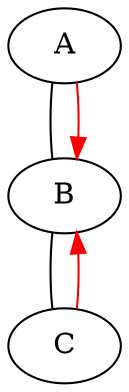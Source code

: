 digraph {
    A; B; C

    subgraph Rel1 {
        edge [dir=none]
        A -> B
        B -> C
    }

    subgraph Rel2 {
        edge [color=red]
        A -> B
        C -> B
    }
}

